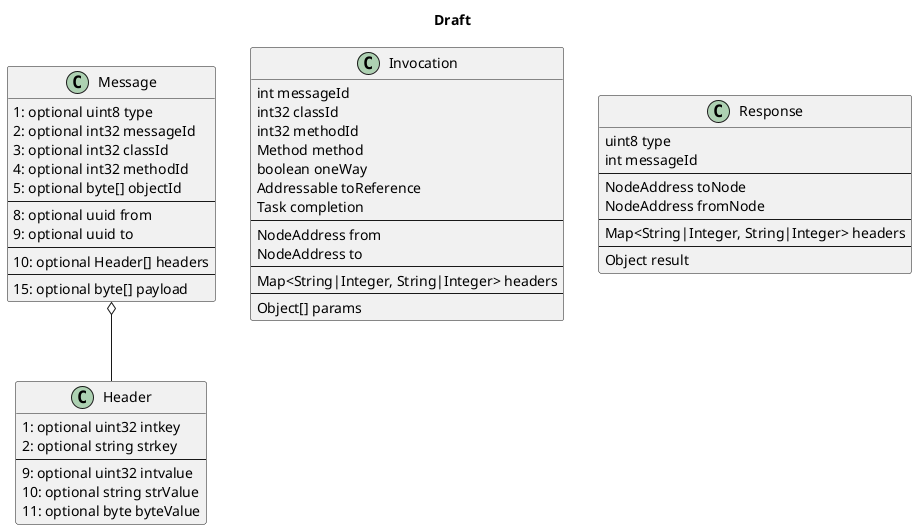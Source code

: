 @startuml

title Draft

class Message {
    1: optional uint8 type
    2: optional int32 messageId
    3: optional int32 classId
    4: optional int32 methodId
    5: optional byte[] objectId
    ---
    8: optional uuid from
    9: optional uuid to
    ---
    10: optional Header[] headers
    ---
    15: optional byte[] payload
}

Message o-- Header
class  Header {
    1: optional uint32 intkey
    2: optional string strkey
    ---
    9: optional uint32 intvalue
    10: optional string strValue
    11: optional byte byteValue
}

class Invocation {
    int messageId
    int32 classId
    int32 methodId
    Method method
    boolean oneWay
    Addressable toReference
    Task completion
    ---
    NodeAddress from
    NodeAddress to
    ----
    Map<String|Integer, String|Integer> headers
    ----
    Object[] params
}

class Response {
    uint8 type
    int messageId
    ---
    NodeAddress toNode
    NodeAddress fromNode
    ---
    Map<String|Integer, String|Integer> headers
    ---
    Object result
}


@enduml